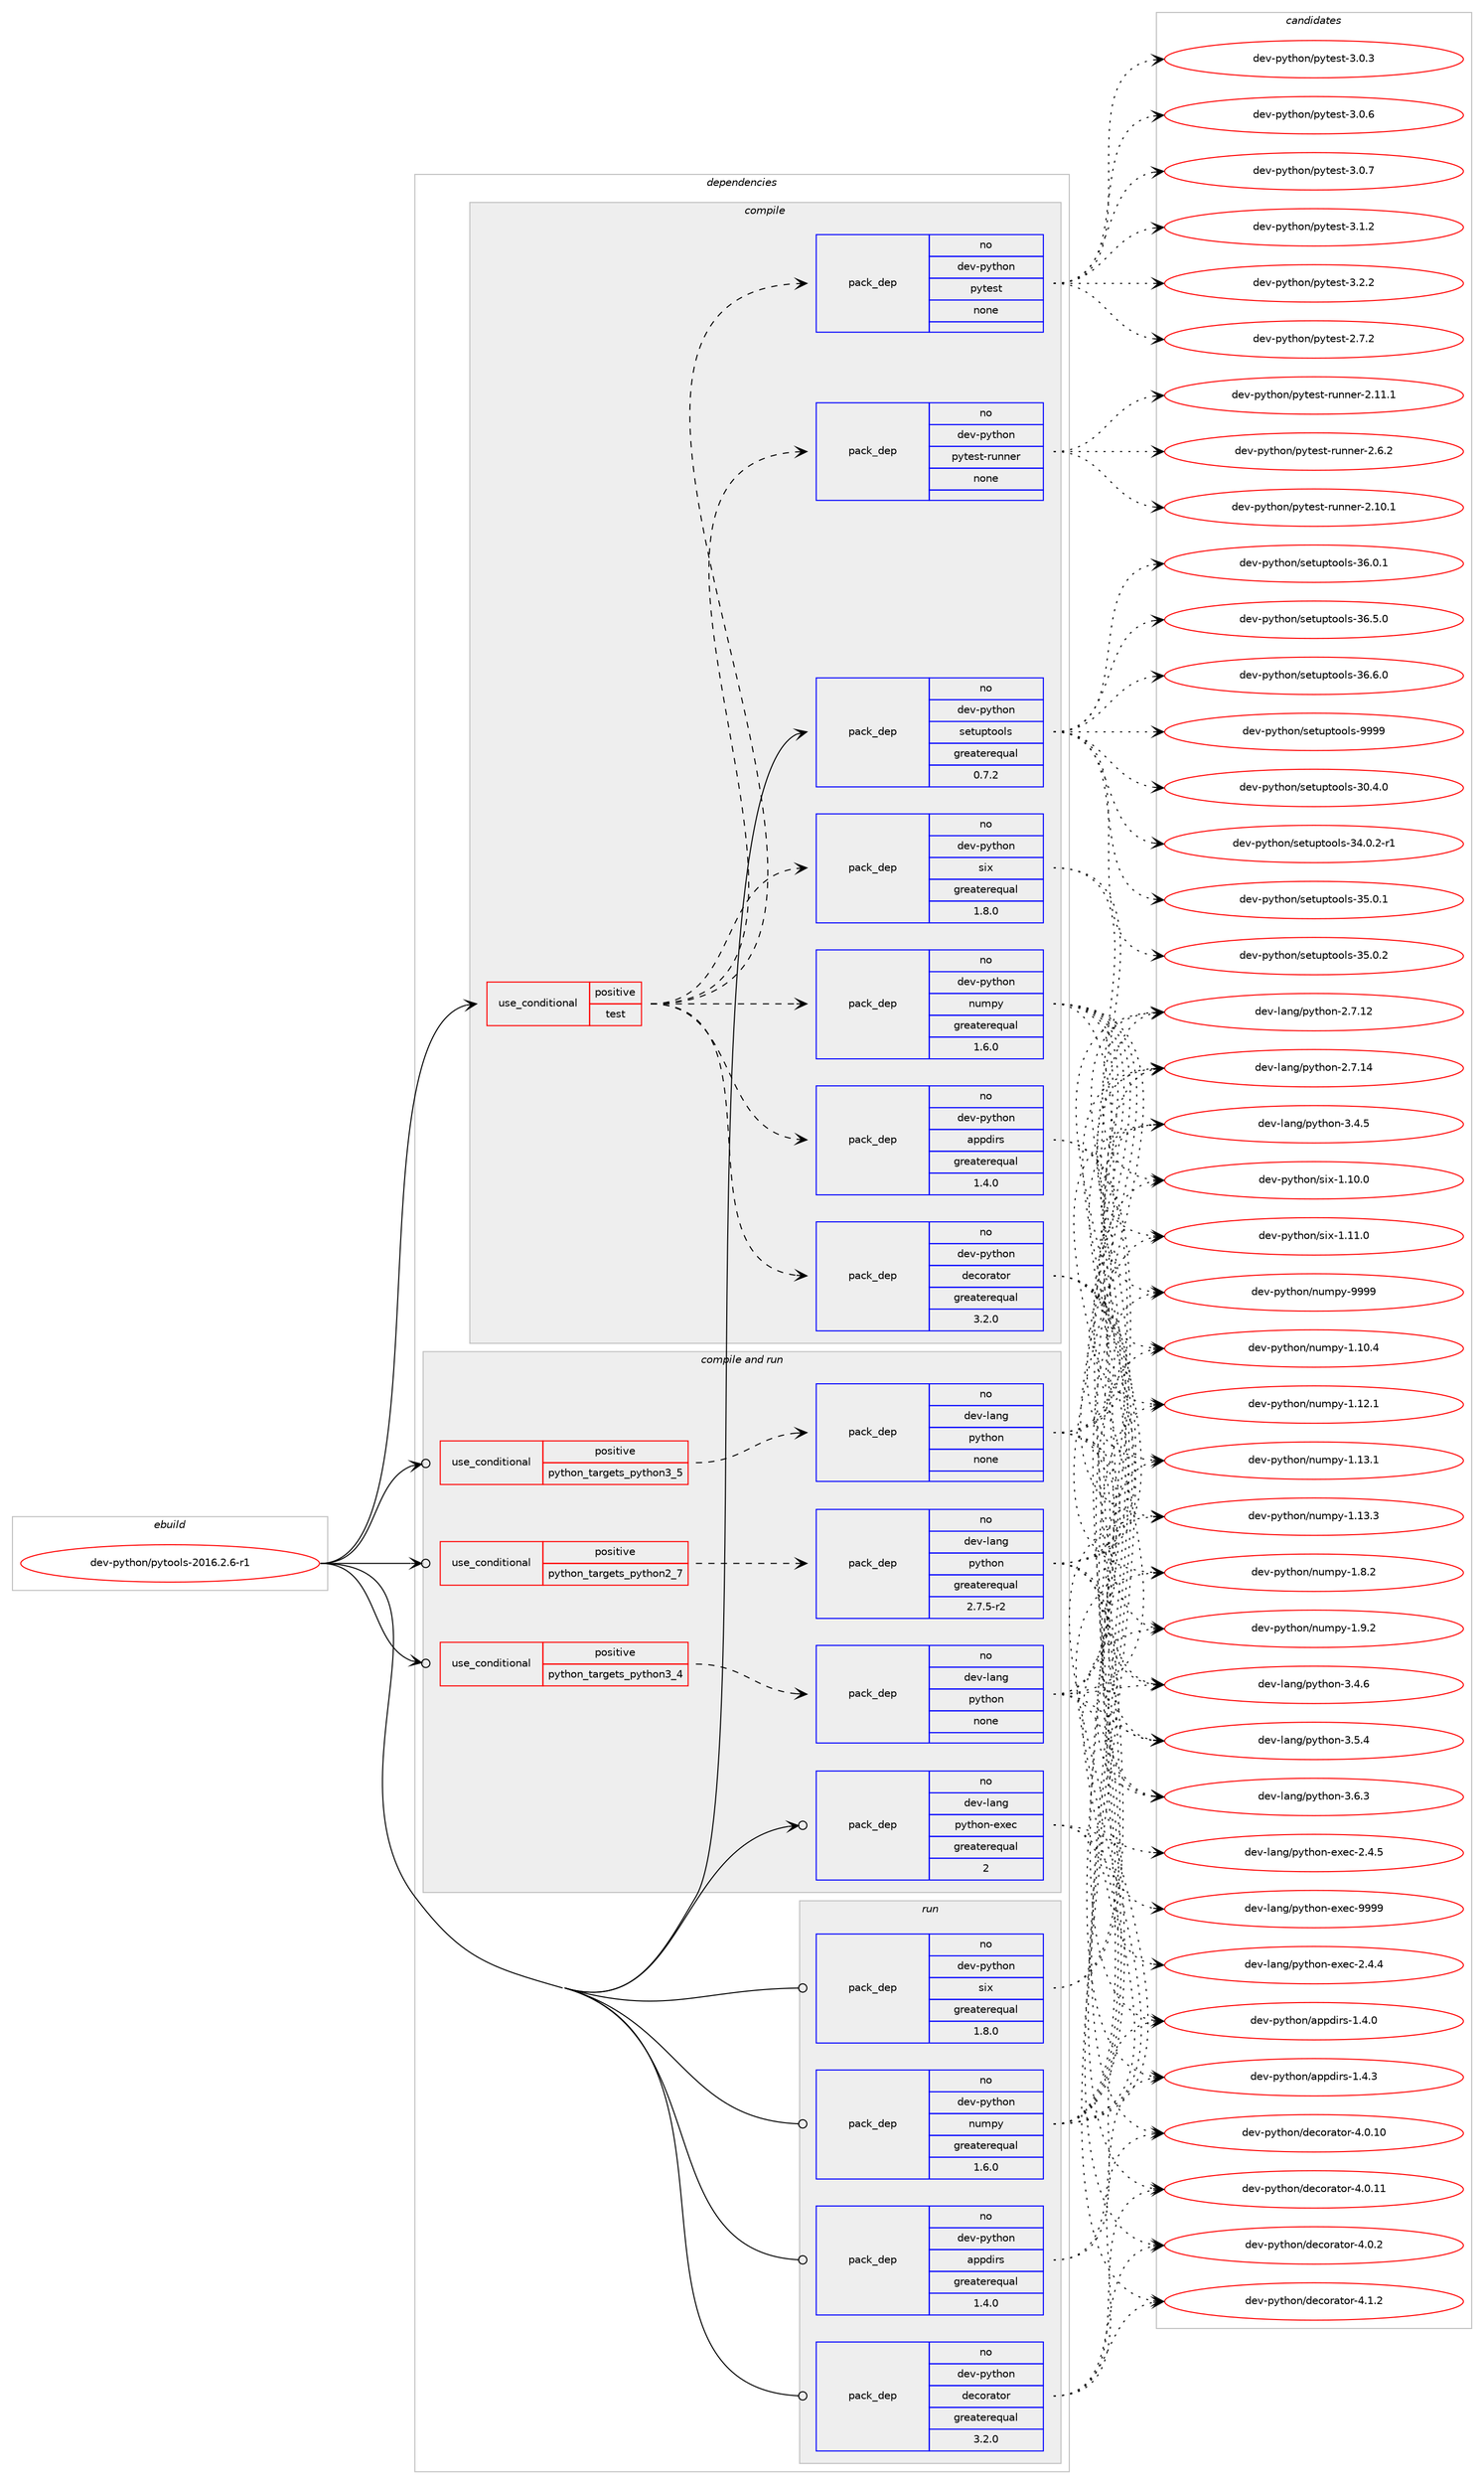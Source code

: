 digraph prolog {

# *************
# Graph options
# *************

newrank=true;
concentrate=true;
compound=true;
graph [rankdir=LR,fontname=Helvetica,fontsize=10,ranksep=1.5];#, ranksep=2.5, nodesep=0.2];
edge  [arrowhead=vee];
node  [fontname=Helvetica,fontsize=10];

# **********
# The ebuild
# **********

subgraph cluster_leftcol {
color=gray;
rank=same;
label=<<i>ebuild</i>>;
id [label="dev-python/pytools-2016.2.6-r1", color=red, width=4, href="../dev-python/pytools-2016.2.6-r1.svg"];
}

# ****************
# The dependencies
# ****************

subgraph cluster_midcol {
color=gray;
label=<<i>dependencies</i>>;
subgraph cluster_compile {
fillcolor="#eeeeee";
style=filled;
label=<<i>compile</i>>;
subgraph cond40516 {
dependency183895 [label=<<TABLE BORDER="0" CELLBORDER="1" CELLSPACING="0" CELLPADDING="4"><TR><TD ROWSPAN="3" CELLPADDING="10">use_conditional</TD></TR><TR><TD>positive</TD></TR><TR><TD>test</TD></TR></TABLE>>, shape=none, color=red];
subgraph pack139430 {
dependency183896 [label=<<TABLE BORDER="0" CELLBORDER="1" CELLSPACING="0" CELLPADDING="4" WIDTH="220"><TR><TD ROWSPAN="6" CELLPADDING="30">pack_dep</TD></TR><TR><TD WIDTH="110">no</TD></TR><TR><TD>dev-python</TD></TR><TR><TD>appdirs</TD></TR><TR><TD>greaterequal</TD></TR><TR><TD>1.4.0</TD></TR></TABLE>>, shape=none, color=blue];
}
dependency183895:e -> dependency183896:w [weight=20,style="dashed",arrowhead="vee"];
subgraph pack139431 {
dependency183897 [label=<<TABLE BORDER="0" CELLBORDER="1" CELLSPACING="0" CELLPADDING="4" WIDTH="220"><TR><TD ROWSPAN="6" CELLPADDING="30">pack_dep</TD></TR><TR><TD WIDTH="110">no</TD></TR><TR><TD>dev-python</TD></TR><TR><TD>decorator</TD></TR><TR><TD>greaterequal</TD></TR><TR><TD>3.2.0</TD></TR></TABLE>>, shape=none, color=blue];
}
dependency183895:e -> dependency183897:w [weight=20,style="dashed",arrowhead="vee"];
subgraph pack139432 {
dependency183898 [label=<<TABLE BORDER="0" CELLBORDER="1" CELLSPACING="0" CELLPADDING="4" WIDTH="220"><TR><TD ROWSPAN="6" CELLPADDING="30">pack_dep</TD></TR><TR><TD WIDTH="110">no</TD></TR><TR><TD>dev-python</TD></TR><TR><TD>numpy</TD></TR><TR><TD>greaterequal</TD></TR><TR><TD>1.6.0</TD></TR></TABLE>>, shape=none, color=blue];
}
dependency183895:e -> dependency183898:w [weight=20,style="dashed",arrowhead="vee"];
subgraph pack139433 {
dependency183899 [label=<<TABLE BORDER="0" CELLBORDER="1" CELLSPACING="0" CELLPADDING="4" WIDTH="220"><TR><TD ROWSPAN="6" CELLPADDING="30">pack_dep</TD></TR><TR><TD WIDTH="110">no</TD></TR><TR><TD>dev-python</TD></TR><TR><TD>six</TD></TR><TR><TD>greaterequal</TD></TR><TR><TD>1.8.0</TD></TR></TABLE>>, shape=none, color=blue];
}
dependency183895:e -> dependency183899:w [weight=20,style="dashed",arrowhead="vee"];
subgraph pack139434 {
dependency183900 [label=<<TABLE BORDER="0" CELLBORDER="1" CELLSPACING="0" CELLPADDING="4" WIDTH="220"><TR><TD ROWSPAN="6" CELLPADDING="30">pack_dep</TD></TR><TR><TD WIDTH="110">no</TD></TR><TR><TD>dev-python</TD></TR><TR><TD>pytest</TD></TR><TR><TD>none</TD></TR><TR><TD></TD></TR></TABLE>>, shape=none, color=blue];
}
dependency183895:e -> dependency183900:w [weight=20,style="dashed",arrowhead="vee"];
subgraph pack139435 {
dependency183901 [label=<<TABLE BORDER="0" CELLBORDER="1" CELLSPACING="0" CELLPADDING="4" WIDTH="220"><TR><TD ROWSPAN="6" CELLPADDING="30">pack_dep</TD></TR><TR><TD WIDTH="110">no</TD></TR><TR><TD>dev-python</TD></TR><TR><TD>pytest-runner</TD></TR><TR><TD>none</TD></TR><TR><TD></TD></TR></TABLE>>, shape=none, color=blue];
}
dependency183895:e -> dependency183901:w [weight=20,style="dashed",arrowhead="vee"];
}
id:e -> dependency183895:w [weight=20,style="solid",arrowhead="vee"];
subgraph pack139436 {
dependency183902 [label=<<TABLE BORDER="0" CELLBORDER="1" CELLSPACING="0" CELLPADDING="4" WIDTH="220"><TR><TD ROWSPAN="6" CELLPADDING="30">pack_dep</TD></TR><TR><TD WIDTH="110">no</TD></TR><TR><TD>dev-python</TD></TR><TR><TD>setuptools</TD></TR><TR><TD>greaterequal</TD></TR><TR><TD>0.7.2</TD></TR></TABLE>>, shape=none, color=blue];
}
id:e -> dependency183902:w [weight=20,style="solid",arrowhead="vee"];
}
subgraph cluster_compileandrun {
fillcolor="#eeeeee";
style=filled;
label=<<i>compile and run</i>>;
subgraph cond40517 {
dependency183903 [label=<<TABLE BORDER="0" CELLBORDER="1" CELLSPACING="0" CELLPADDING="4"><TR><TD ROWSPAN="3" CELLPADDING="10">use_conditional</TD></TR><TR><TD>positive</TD></TR><TR><TD>python_targets_python2_7</TD></TR></TABLE>>, shape=none, color=red];
subgraph pack139437 {
dependency183904 [label=<<TABLE BORDER="0" CELLBORDER="1" CELLSPACING="0" CELLPADDING="4" WIDTH="220"><TR><TD ROWSPAN="6" CELLPADDING="30">pack_dep</TD></TR><TR><TD WIDTH="110">no</TD></TR><TR><TD>dev-lang</TD></TR><TR><TD>python</TD></TR><TR><TD>greaterequal</TD></TR><TR><TD>2.7.5-r2</TD></TR></TABLE>>, shape=none, color=blue];
}
dependency183903:e -> dependency183904:w [weight=20,style="dashed",arrowhead="vee"];
}
id:e -> dependency183903:w [weight=20,style="solid",arrowhead="odotvee"];
subgraph cond40518 {
dependency183905 [label=<<TABLE BORDER="0" CELLBORDER="1" CELLSPACING="0" CELLPADDING="4"><TR><TD ROWSPAN="3" CELLPADDING="10">use_conditional</TD></TR><TR><TD>positive</TD></TR><TR><TD>python_targets_python3_4</TD></TR></TABLE>>, shape=none, color=red];
subgraph pack139438 {
dependency183906 [label=<<TABLE BORDER="0" CELLBORDER="1" CELLSPACING="0" CELLPADDING="4" WIDTH="220"><TR><TD ROWSPAN="6" CELLPADDING="30">pack_dep</TD></TR><TR><TD WIDTH="110">no</TD></TR><TR><TD>dev-lang</TD></TR><TR><TD>python</TD></TR><TR><TD>none</TD></TR><TR><TD></TD></TR></TABLE>>, shape=none, color=blue];
}
dependency183905:e -> dependency183906:w [weight=20,style="dashed",arrowhead="vee"];
}
id:e -> dependency183905:w [weight=20,style="solid",arrowhead="odotvee"];
subgraph cond40519 {
dependency183907 [label=<<TABLE BORDER="0" CELLBORDER="1" CELLSPACING="0" CELLPADDING="4"><TR><TD ROWSPAN="3" CELLPADDING="10">use_conditional</TD></TR><TR><TD>positive</TD></TR><TR><TD>python_targets_python3_5</TD></TR></TABLE>>, shape=none, color=red];
subgraph pack139439 {
dependency183908 [label=<<TABLE BORDER="0" CELLBORDER="1" CELLSPACING="0" CELLPADDING="4" WIDTH="220"><TR><TD ROWSPAN="6" CELLPADDING="30">pack_dep</TD></TR><TR><TD WIDTH="110">no</TD></TR><TR><TD>dev-lang</TD></TR><TR><TD>python</TD></TR><TR><TD>none</TD></TR><TR><TD></TD></TR></TABLE>>, shape=none, color=blue];
}
dependency183907:e -> dependency183908:w [weight=20,style="dashed",arrowhead="vee"];
}
id:e -> dependency183907:w [weight=20,style="solid",arrowhead="odotvee"];
subgraph pack139440 {
dependency183909 [label=<<TABLE BORDER="0" CELLBORDER="1" CELLSPACING="0" CELLPADDING="4" WIDTH="220"><TR><TD ROWSPAN="6" CELLPADDING="30">pack_dep</TD></TR><TR><TD WIDTH="110">no</TD></TR><TR><TD>dev-lang</TD></TR><TR><TD>python-exec</TD></TR><TR><TD>greaterequal</TD></TR><TR><TD>2</TD></TR></TABLE>>, shape=none, color=blue];
}
id:e -> dependency183909:w [weight=20,style="solid",arrowhead="odotvee"];
}
subgraph cluster_run {
fillcolor="#eeeeee";
style=filled;
label=<<i>run</i>>;
subgraph pack139441 {
dependency183910 [label=<<TABLE BORDER="0" CELLBORDER="1" CELLSPACING="0" CELLPADDING="4" WIDTH="220"><TR><TD ROWSPAN="6" CELLPADDING="30">pack_dep</TD></TR><TR><TD WIDTH="110">no</TD></TR><TR><TD>dev-python</TD></TR><TR><TD>appdirs</TD></TR><TR><TD>greaterequal</TD></TR><TR><TD>1.4.0</TD></TR></TABLE>>, shape=none, color=blue];
}
id:e -> dependency183910:w [weight=20,style="solid",arrowhead="odot"];
subgraph pack139442 {
dependency183911 [label=<<TABLE BORDER="0" CELLBORDER="1" CELLSPACING="0" CELLPADDING="4" WIDTH="220"><TR><TD ROWSPAN="6" CELLPADDING="30">pack_dep</TD></TR><TR><TD WIDTH="110">no</TD></TR><TR><TD>dev-python</TD></TR><TR><TD>decorator</TD></TR><TR><TD>greaterequal</TD></TR><TR><TD>3.2.0</TD></TR></TABLE>>, shape=none, color=blue];
}
id:e -> dependency183911:w [weight=20,style="solid",arrowhead="odot"];
subgraph pack139443 {
dependency183912 [label=<<TABLE BORDER="0" CELLBORDER="1" CELLSPACING="0" CELLPADDING="4" WIDTH="220"><TR><TD ROWSPAN="6" CELLPADDING="30">pack_dep</TD></TR><TR><TD WIDTH="110">no</TD></TR><TR><TD>dev-python</TD></TR><TR><TD>numpy</TD></TR><TR><TD>greaterequal</TD></TR><TR><TD>1.6.0</TD></TR></TABLE>>, shape=none, color=blue];
}
id:e -> dependency183912:w [weight=20,style="solid",arrowhead="odot"];
subgraph pack139444 {
dependency183913 [label=<<TABLE BORDER="0" CELLBORDER="1" CELLSPACING="0" CELLPADDING="4" WIDTH="220"><TR><TD ROWSPAN="6" CELLPADDING="30">pack_dep</TD></TR><TR><TD WIDTH="110">no</TD></TR><TR><TD>dev-python</TD></TR><TR><TD>six</TD></TR><TR><TD>greaterequal</TD></TR><TR><TD>1.8.0</TD></TR></TABLE>>, shape=none, color=blue];
}
id:e -> dependency183913:w [weight=20,style="solid",arrowhead="odot"];
}
}

# **************
# The candidates
# **************

subgraph cluster_choices {
rank=same;
color=gray;
label=<<i>candidates</i>>;

subgraph choice139430 {
color=black;
nodesep=1;
choice100101118451121211161041111104797112112100105114115454946524648 [label="dev-python/appdirs-1.4.0", color=red, width=4,href="../dev-python/appdirs-1.4.0.svg"];
choice100101118451121211161041111104797112112100105114115454946524651 [label="dev-python/appdirs-1.4.3", color=red, width=4,href="../dev-python/appdirs-1.4.3.svg"];
dependency183896:e -> choice100101118451121211161041111104797112112100105114115454946524648:w [style=dotted,weight="100"];
dependency183896:e -> choice100101118451121211161041111104797112112100105114115454946524651:w [style=dotted,weight="100"];
}
subgraph choice139431 {
color=black;
nodesep=1;
choice1001011184511212111610411111047100101991111149711611111445524648464948 [label="dev-python/decorator-4.0.10", color=red, width=4,href="../dev-python/decorator-4.0.10.svg"];
choice1001011184511212111610411111047100101991111149711611111445524648464949 [label="dev-python/decorator-4.0.11", color=red, width=4,href="../dev-python/decorator-4.0.11.svg"];
choice10010111845112121116104111110471001019911111497116111114455246484650 [label="dev-python/decorator-4.0.2", color=red, width=4,href="../dev-python/decorator-4.0.2.svg"];
choice10010111845112121116104111110471001019911111497116111114455246494650 [label="dev-python/decorator-4.1.2", color=red, width=4,href="../dev-python/decorator-4.1.2.svg"];
dependency183897:e -> choice1001011184511212111610411111047100101991111149711611111445524648464948:w [style=dotted,weight="100"];
dependency183897:e -> choice1001011184511212111610411111047100101991111149711611111445524648464949:w [style=dotted,weight="100"];
dependency183897:e -> choice10010111845112121116104111110471001019911111497116111114455246484650:w [style=dotted,weight="100"];
dependency183897:e -> choice10010111845112121116104111110471001019911111497116111114455246494650:w [style=dotted,weight="100"];
}
subgraph choice139432 {
color=black;
nodesep=1;
choice100101118451121211161041111104711011710911212145494649484652 [label="dev-python/numpy-1.10.4", color=red, width=4,href="../dev-python/numpy-1.10.4.svg"];
choice100101118451121211161041111104711011710911212145494649504649 [label="dev-python/numpy-1.12.1", color=red, width=4,href="../dev-python/numpy-1.12.1.svg"];
choice100101118451121211161041111104711011710911212145494649514649 [label="dev-python/numpy-1.13.1", color=red, width=4,href="../dev-python/numpy-1.13.1.svg"];
choice100101118451121211161041111104711011710911212145494649514651 [label="dev-python/numpy-1.13.3", color=red, width=4,href="../dev-python/numpy-1.13.3.svg"];
choice1001011184511212111610411111047110117109112121454946564650 [label="dev-python/numpy-1.8.2", color=red, width=4,href="../dev-python/numpy-1.8.2.svg"];
choice1001011184511212111610411111047110117109112121454946574650 [label="dev-python/numpy-1.9.2", color=red, width=4,href="../dev-python/numpy-1.9.2.svg"];
choice10010111845112121116104111110471101171091121214557575757 [label="dev-python/numpy-9999", color=red, width=4,href="../dev-python/numpy-9999.svg"];
dependency183898:e -> choice100101118451121211161041111104711011710911212145494649484652:w [style=dotted,weight="100"];
dependency183898:e -> choice100101118451121211161041111104711011710911212145494649504649:w [style=dotted,weight="100"];
dependency183898:e -> choice100101118451121211161041111104711011710911212145494649514649:w [style=dotted,weight="100"];
dependency183898:e -> choice100101118451121211161041111104711011710911212145494649514651:w [style=dotted,weight="100"];
dependency183898:e -> choice1001011184511212111610411111047110117109112121454946564650:w [style=dotted,weight="100"];
dependency183898:e -> choice1001011184511212111610411111047110117109112121454946574650:w [style=dotted,weight="100"];
dependency183898:e -> choice10010111845112121116104111110471101171091121214557575757:w [style=dotted,weight="100"];
}
subgraph choice139433 {
color=black;
nodesep=1;
choice100101118451121211161041111104711510512045494649484648 [label="dev-python/six-1.10.0", color=red, width=4,href="../dev-python/six-1.10.0.svg"];
choice100101118451121211161041111104711510512045494649494648 [label="dev-python/six-1.11.0", color=red, width=4,href="../dev-python/six-1.11.0.svg"];
dependency183899:e -> choice100101118451121211161041111104711510512045494649484648:w [style=dotted,weight="100"];
dependency183899:e -> choice100101118451121211161041111104711510512045494649494648:w [style=dotted,weight="100"];
}
subgraph choice139434 {
color=black;
nodesep=1;
choice1001011184511212111610411111047112121116101115116455046554650 [label="dev-python/pytest-2.7.2", color=red, width=4,href="../dev-python/pytest-2.7.2.svg"];
choice1001011184511212111610411111047112121116101115116455146484651 [label="dev-python/pytest-3.0.3", color=red, width=4,href="../dev-python/pytest-3.0.3.svg"];
choice1001011184511212111610411111047112121116101115116455146484654 [label="dev-python/pytest-3.0.6", color=red, width=4,href="../dev-python/pytest-3.0.6.svg"];
choice1001011184511212111610411111047112121116101115116455146484655 [label="dev-python/pytest-3.0.7", color=red, width=4,href="../dev-python/pytest-3.0.7.svg"];
choice1001011184511212111610411111047112121116101115116455146494650 [label="dev-python/pytest-3.1.2", color=red, width=4,href="../dev-python/pytest-3.1.2.svg"];
choice1001011184511212111610411111047112121116101115116455146504650 [label="dev-python/pytest-3.2.2", color=red, width=4,href="../dev-python/pytest-3.2.2.svg"];
dependency183900:e -> choice1001011184511212111610411111047112121116101115116455046554650:w [style=dotted,weight="100"];
dependency183900:e -> choice1001011184511212111610411111047112121116101115116455146484651:w [style=dotted,weight="100"];
dependency183900:e -> choice1001011184511212111610411111047112121116101115116455146484654:w [style=dotted,weight="100"];
dependency183900:e -> choice1001011184511212111610411111047112121116101115116455146484655:w [style=dotted,weight="100"];
dependency183900:e -> choice1001011184511212111610411111047112121116101115116455146494650:w [style=dotted,weight="100"];
dependency183900:e -> choice1001011184511212111610411111047112121116101115116455146504650:w [style=dotted,weight="100"];
}
subgraph choice139435 {
color=black;
nodesep=1;
choice10010111845112121116104111110471121211161011151164511411711011010111445504649484649 [label="dev-python/pytest-runner-2.10.1", color=red, width=4,href="../dev-python/pytest-runner-2.10.1.svg"];
choice10010111845112121116104111110471121211161011151164511411711011010111445504649494649 [label="dev-python/pytest-runner-2.11.1", color=red, width=4,href="../dev-python/pytest-runner-2.11.1.svg"];
choice100101118451121211161041111104711212111610111511645114117110110101114455046544650 [label="dev-python/pytest-runner-2.6.2", color=red, width=4,href="../dev-python/pytest-runner-2.6.2.svg"];
dependency183901:e -> choice10010111845112121116104111110471121211161011151164511411711011010111445504649484649:w [style=dotted,weight="100"];
dependency183901:e -> choice10010111845112121116104111110471121211161011151164511411711011010111445504649494649:w [style=dotted,weight="100"];
dependency183901:e -> choice100101118451121211161041111104711212111610111511645114117110110101114455046544650:w [style=dotted,weight="100"];
}
subgraph choice139436 {
color=black;
nodesep=1;
choice100101118451121211161041111104711510111611711211611111110811545514846524648 [label="dev-python/setuptools-30.4.0", color=red, width=4,href="../dev-python/setuptools-30.4.0.svg"];
choice1001011184511212111610411111047115101116117112116111111108115455152464846504511449 [label="dev-python/setuptools-34.0.2-r1", color=red, width=4,href="../dev-python/setuptools-34.0.2-r1.svg"];
choice100101118451121211161041111104711510111611711211611111110811545515346484649 [label="dev-python/setuptools-35.0.1", color=red, width=4,href="../dev-python/setuptools-35.0.1.svg"];
choice100101118451121211161041111104711510111611711211611111110811545515346484650 [label="dev-python/setuptools-35.0.2", color=red, width=4,href="../dev-python/setuptools-35.0.2.svg"];
choice100101118451121211161041111104711510111611711211611111110811545515446484649 [label="dev-python/setuptools-36.0.1", color=red, width=4,href="../dev-python/setuptools-36.0.1.svg"];
choice100101118451121211161041111104711510111611711211611111110811545515446534648 [label="dev-python/setuptools-36.5.0", color=red, width=4,href="../dev-python/setuptools-36.5.0.svg"];
choice100101118451121211161041111104711510111611711211611111110811545515446544648 [label="dev-python/setuptools-36.6.0", color=red, width=4,href="../dev-python/setuptools-36.6.0.svg"];
choice10010111845112121116104111110471151011161171121161111111081154557575757 [label="dev-python/setuptools-9999", color=red, width=4,href="../dev-python/setuptools-9999.svg"];
dependency183902:e -> choice100101118451121211161041111104711510111611711211611111110811545514846524648:w [style=dotted,weight="100"];
dependency183902:e -> choice1001011184511212111610411111047115101116117112116111111108115455152464846504511449:w [style=dotted,weight="100"];
dependency183902:e -> choice100101118451121211161041111104711510111611711211611111110811545515346484649:w [style=dotted,weight="100"];
dependency183902:e -> choice100101118451121211161041111104711510111611711211611111110811545515346484650:w [style=dotted,weight="100"];
dependency183902:e -> choice100101118451121211161041111104711510111611711211611111110811545515446484649:w [style=dotted,weight="100"];
dependency183902:e -> choice100101118451121211161041111104711510111611711211611111110811545515446534648:w [style=dotted,weight="100"];
dependency183902:e -> choice100101118451121211161041111104711510111611711211611111110811545515446544648:w [style=dotted,weight="100"];
dependency183902:e -> choice10010111845112121116104111110471151011161171121161111111081154557575757:w [style=dotted,weight="100"];
}
subgraph choice139437 {
color=black;
nodesep=1;
choice10010111845108971101034711212111610411111045504655464950 [label="dev-lang/python-2.7.12", color=red, width=4,href="../dev-lang/python-2.7.12.svg"];
choice10010111845108971101034711212111610411111045504655464952 [label="dev-lang/python-2.7.14", color=red, width=4,href="../dev-lang/python-2.7.14.svg"];
choice100101118451089711010347112121116104111110455146524653 [label="dev-lang/python-3.4.5", color=red, width=4,href="../dev-lang/python-3.4.5.svg"];
choice100101118451089711010347112121116104111110455146524654 [label="dev-lang/python-3.4.6", color=red, width=4,href="../dev-lang/python-3.4.6.svg"];
choice100101118451089711010347112121116104111110455146534652 [label="dev-lang/python-3.5.4", color=red, width=4,href="../dev-lang/python-3.5.4.svg"];
choice100101118451089711010347112121116104111110455146544651 [label="dev-lang/python-3.6.3", color=red, width=4,href="../dev-lang/python-3.6.3.svg"];
dependency183904:e -> choice10010111845108971101034711212111610411111045504655464950:w [style=dotted,weight="100"];
dependency183904:e -> choice10010111845108971101034711212111610411111045504655464952:w [style=dotted,weight="100"];
dependency183904:e -> choice100101118451089711010347112121116104111110455146524653:w [style=dotted,weight="100"];
dependency183904:e -> choice100101118451089711010347112121116104111110455146524654:w [style=dotted,weight="100"];
dependency183904:e -> choice100101118451089711010347112121116104111110455146534652:w [style=dotted,weight="100"];
dependency183904:e -> choice100101118451089711010347112121116104111110455146544651:w [style=dotted,weight="100"];
}
subgraph choice139438 {
color=black;
nodesep=1;
choice10010111845108971101034711212111610411111045504655464950 [label="dev-lang/python-2.7.12", color=red, width=4,href="../dev-lang/python-2.7.12.svg"];
choice10010111845108971101034711212111610411111045504655464952 [label="dev-lang/python-2.7.14", color=red, width=4,href="../dev-lang/python-2.7.14.svg"];
choice100101118451089711010347112121116104111110455146524653 [label="dev-lang/python-3.4.5", color=red, width=4,href="../dev-lang/python-3.4.5.svg"];
choice100101118451089711010347112121116104111110455146524654 [label="dev-lang/python-3.4.6", color=red, width=4,href="../dev-lang/python-3.4.6.svg"];
choice100101118451089711010347112121116104111110455146534652 [label="dev-lang/python-3.5.4", color=red, width=4,href="../dev-lang/python-3.5.4.svg"];
choice100101118451089711010347112121116104111110455146544651 [label="dev-lang/python-3.6.3", color=red, width=4,href="../dev-lang/python-3.6.3.svg"];
dependency183906:e -> choice10010111845108971101034711212111610411111045504655464950:w [style=dotted,weight="100"];
dependency183906:e -> choice10010111845108971101034711212111610411111045504655464952:w [style=dotted,weight="100"];
dependency183906:e -> choice100101118451089711010347112121116104111110455146524653:w [style=dotted,weight="100"];
dependency183906:e -> choice100101118451089711010347112121116104111110455146524654:w [style=dotted,weight="100"];
dependency183906:e -> choice100101118451089711010347112121116104111110455146534652:w [style=dotted,weight="100"];
dependency183906:e -> choice100101118451089711010347112121116104111110455146544651:w [style=dotted,weight="100"];
}
subgraph choice139439 {
color=black;
nodesep=1;
choice10010111845108971101034711212111610411111045504655464950 [label="dev-lang/python-2.7.12", color=red, width=4,href="../dev-lang/python-2.7.12.svg"];
choice10010111845108971101034711212111610411111045504655464952 [label="dev-lang/python-2.7.14", color=red, width=4,href="../dev-lang/python-2.7.14.svg"];
choice100101118451089711010347112121116104111110455146524653 [label="dev-lang/python-3.4.5", color=red, width=4,href="../dev-lang/python-3.4.5.svg"];
choice100101118451089711010347112121116104111110455146524654 [label="dev-lang/python-3.4.6", color=red, width=4,href="../dev-lang/python-3.4.6.svg"];
choice100101118451089711010347112121116104111110455146534652 [label="dev-lang/python-3.5.4", color=red, width=4,href="../dev-lang/python-3.5.4.svg"];
choice100101118451089711010347112121116104111110455146544651 [label="dev-lang/python-3.6.3", color=red, width=4,href="../dev-lang/python-3.6.3.svg"];
dependency183908:e -> choice10010111845108971101034711212111610411111045504655464950:w [style=dotted,weight="100"];
dependency183908:e -> choice10010111845108971101034711212111610411111045504655464952:w [style=dotted,weight="100"];
dependency183908:e -> choice100101118451089711010347112121116104111110455146524653:w [style=dotted,weight="100"];
dependency183908:e -> choice100101118451089711010347112121116104111110455146524654:w [style=dotted,weight="100"];
dependency183908:e -> choice100101118451089711010347112121116104111110455146534652:w [style=dotted,weight="100"];
dependency183908:e -> choice100101118451089711010347112121116104111110455146544651:w [style=dotted,weight="100"];
}
subgraph choice139440 {
color=black;
nodesep=1;
choice1001011184510897110103471121211161041111104510112010199455046524652 [label="dev-lang/python-exec-2.4.4", color=red, width=4,href="../dev-lang/python-exec-2.4.4.svg"];
choice1001011184510897110103471121211161041111104510112010199455046524653 [label="dev-lang/python-exec-2.4.5", color=red, width=4,href="../dev-lang/python-exec-2.4.5.svg"];
choice10010111845108971101034711212111610411111045101120101994557575757 [label="dev-lang/python-exec-9999", color=red, width=4,href="../dev-lang/python-exec-9999.svg"];
dependency183909:e -> choice1001011184510897110103471121211161041111104510112010199455046524652:w [style=dotted,weight="100"];
dependency183909:e -> choice1001011184510897110103471121211161041111104510112010199455046524653:w [style=dotted,weight="100"];
dependency183909:e -> choice10010111845108971101034711212111610411111045101120101994557575757:w [style=dotted,weight="100"];
}
subgraph choice139441 {
color=black;
nodesep=1;
choice100101118451121211161041111104797112112100105114115454946524648 [label="dev-python/appdirs-1.4.0", color=red, width=4,href="../dev-python/appdirs-1.4.0.svg"];
choice100101118451121211161041111104797112112100105114115454946524651 [label="dev-python/appdirs-1.4.3", color=red, width=4,href="../dev-python/appdirs-1.4.3.svg"];
dependency183910:e -> choice100101118451121211161041111104797112112100105114115454946524648:w [style=dotted,weight="100"];
dependency183910:e -> choice100101118451121211161041111104797112112100105114115454946524651:w [style=dotted,weight="100"];
}
subgraph choice139442 {
color=black;
nodesep=1;
choice1001011184511212111610411111047100101991111149711611111445524648464948 [label="dev-python/decorator-4.0.10", color=red, width=4,href="../dev-python/decorator-4.0.10.svg"];
choice1001011184511212111610411111047100101991111149711611111445524648464949 [label="dev-python/decorator-4.0.11", color=red, width=4,href="../dev-python/decorator-4.0.11.svg"];
choice10010111845112121116104111110471001019911111497116111114455246484650 [label="dev-python/decorator-4.0.2", color=red, width=4,href="../dev-python/decorator-4.0.2.svg"];
choice10010111845112121116104111110471001019911111497116111114455246494650 [label="dev-python/decorator-4.1.2", color=red, width=4,href="../dev-python/decorator-4.1.2.svg"];
dependency183911:e -> choice1001011184511212111610411111047100101991111149711611111445524648464948:w [style=dotted,weight="100"];
dependency183911:e -> choice1001011184511212111610411111047100101991111149711611111445524648464949:w [style=dotted,weight="100"];
dependency183911:e -> choice10010111845112121116104111110471001019911111497116111114455246484650:w [style=dotted,weight="100"];
dependency183911:e -> choice10010111845112121116104111110471001019911111497116111114455246494650:w [style=dotted,weight="100"];
}
subgraph choice139443 {
color=black;
nodesep=1;
choice100101118451121211161041111104711011710911212145494649484652 [label="dev-python/numpy-1.10.4", color=red, width=4,href="../dev-python/numpy-1.10.4.svg"];
choice100101118451121211161041111104711011710911212145494649504649 [label="dev-python/numpy-1.12.1", color=red, width=4,href="../dev-python/numpy-1.12.1.svg"];
choice100101118451121211161041111104711011710911212145494649514649 [label="dev-python/numpy-1.13.1", color=red, width=4,href="../dev-python/numpy-1.13.1.svg"];
choice100101118451121211161041111104711011710911212145494649514651 [label="dev-python/numpy-1.13.3", color=red, width=4,href="../dev-python/numpy-1.13.3.svg"];
choice1001011184511212111610411111047110117109112121454946564650 [label="dev-python/numpy-1.8.2", color=red, width=4,href="../dev-python/numpy-1.8.2.svg"];
choice1001011184511212111610411111047110117109112121454946574650 [label="dev-python/numpy-1.9.2", color=red, width=4,href="../dev-python/numpy-1.9.2.svg"];
choice10010111845112121116104111110471101171091121214557575757 [label="dev-python/numpy-9999", color=red, width=4,href="../dev-python/numpy-9999.svg"];
dependency183912:e -> choice100101118451121211161041111104711011710911212145494649484652:w [style=dotted,weight="100"];
dependency183912:e -> choice100101118451121211161041111104711011710911212145494649504649:w [style=dotted,weight="100"];
dependency183912:e -> choice100101118451121211161041111104711011710911212145494649514649:w [style=dotted,weight="100"];
dependency183912:e -> choice100101118451121211161041111104711011710911212145494649514651:w [style=dotted,weight="100"];
dependency183912:e -> choice1001011184511212111610411111047110117109112121454946564650:w [style=dotted,weight="100"];
dependency183912:e -> choice1001011184511212111610411111047110117109112121454946574650:w [style=dotted,weight="100"];
dependency183912:e -> choice10010111845112121116104111110471101171091121214557575757:w [style=dotted,weight="100"];
}
subgraph choice139444 {
color=black;
nodesep=1;
choice100101118451121211161041111104711510512045494649484648 [label="dev-python/six-1.10.0", color=red, width=4,href="../dev-python/six-1.10.0.svg"];
choice100101118451121211161041111104711510512045494649494648 [label="dev-python/six-1.11.0", color=red, width=4,href="../dev-python/six-1.11.0.svg"];
dependency183913:e -> choice100101118451121211161041111104711510512045494649484648:w [style=dotted,weight="100"];
dependency183913:e -> choice100101118451121211161041111104711510512045494649494648:w [style=dotted,weight="100"];
}
}

}
